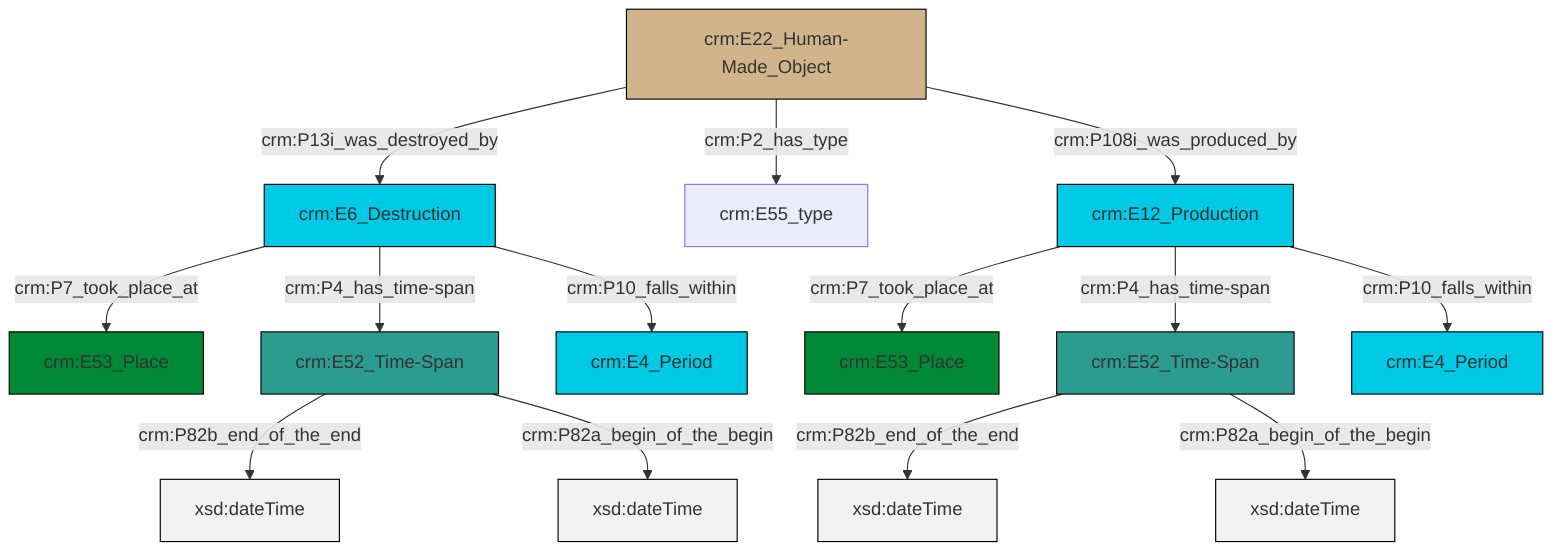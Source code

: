 graph TD
classDef Literal fill:#f2f2f2,stroke:#000000;
classDef CRM_Entity fill:#FFFFFF,stroke:#000000;
classDef Temporal_Entity fill:#00C9E6, stroke:#000000;
classDef Type fill:#E18312, stroke:#000000;
classDef Time-Span fill:#2C9C91, stroke:#000000;
classDef Appellation fill:#FFEB7F, stroke:#000000;
classDef Place fill:#008836, stroke:#000000;
classDef Persistent_Item fill:#B266B2, stroke:#000000;
classDef Conceptual_Object fill:#FFD700, stroke:#000000;
classDef Physical_Thing fill:#D2B48C, stroke:#000000;
classDef Actor fill:#f58aad, stroke:#000000;
classDef PC_Classes fill:#4ce600, stroke:#000000;
classDef Multi fill:#cccccc,stroke:#000000;

2["crm:E6_Destruction"]:::Temporal_Entity -->|crm:P4_has_time-span| 3["crm:E52_Time-Span"]:::Time-Span
8["crm:E12_Production"]:::Temporal_Entity -->|crm:P7_took_place_at| 9["crm:E53_Place"]:::Place
3["crm:E52_Time-Span"]:::Time-Span -->|crm:P82b_end_of_the_end| 10[xsd:dateTime]:::Literal
11["crm:E52_Time-Span"]:::Time-Span -->|crm:P82b_end_of_the_end| 12[xsd:dateTime]:::Literal
18["crm:E22_Human-Made_Object"]:::Physical_Thing -->|crm:P2_has_type| 6["crm:E55_type"]:::Default
18["crm:E22_Human-Made_Object"]:::Physical_Thing -->|crm:P13i_was_destroyed_by| 2["crm:E6_Destruction"]:::Temporal_Entity
2["crm:E6_Destruction"]:::Temporal_Entity -->|crm:P7_took_place_at| 0["crm:E53_Place"]:::Place
18["crm:E22_Human-Made_Object"]:::Physical_Thing -->|crm:P108i_was_produced_by| 8["crm:E12_Production"]:::Temporal_Entity
8["crm:E12_Production"]:::Temporal_Entity -->|crm:P4_has_time-span| 11["crm:E52_Time-Span"]:::Time-Span
8["crm:E12_Production"]:::Temporal_Entity -->|crm:P10_falls_within| 15["crm:E4_Period"]:::Temporal_Entity
2["crm:E6_Destruction"]:::Temporal_Entity -->|crm:P10_falls_within| 4["crm:E4_Period"]:::Temporal_Entity
11["crm:E52_Time-Span"]:::Time-Span -->|crm:P82a_begin_of_the_begin| 22[xsd:dateTime]:::Literal
3["crm:E52_Time-Span"]:::Time-Span -->|crm:P82a_begin_of_the_begin| 23[xsd:dateTime]:::Literal